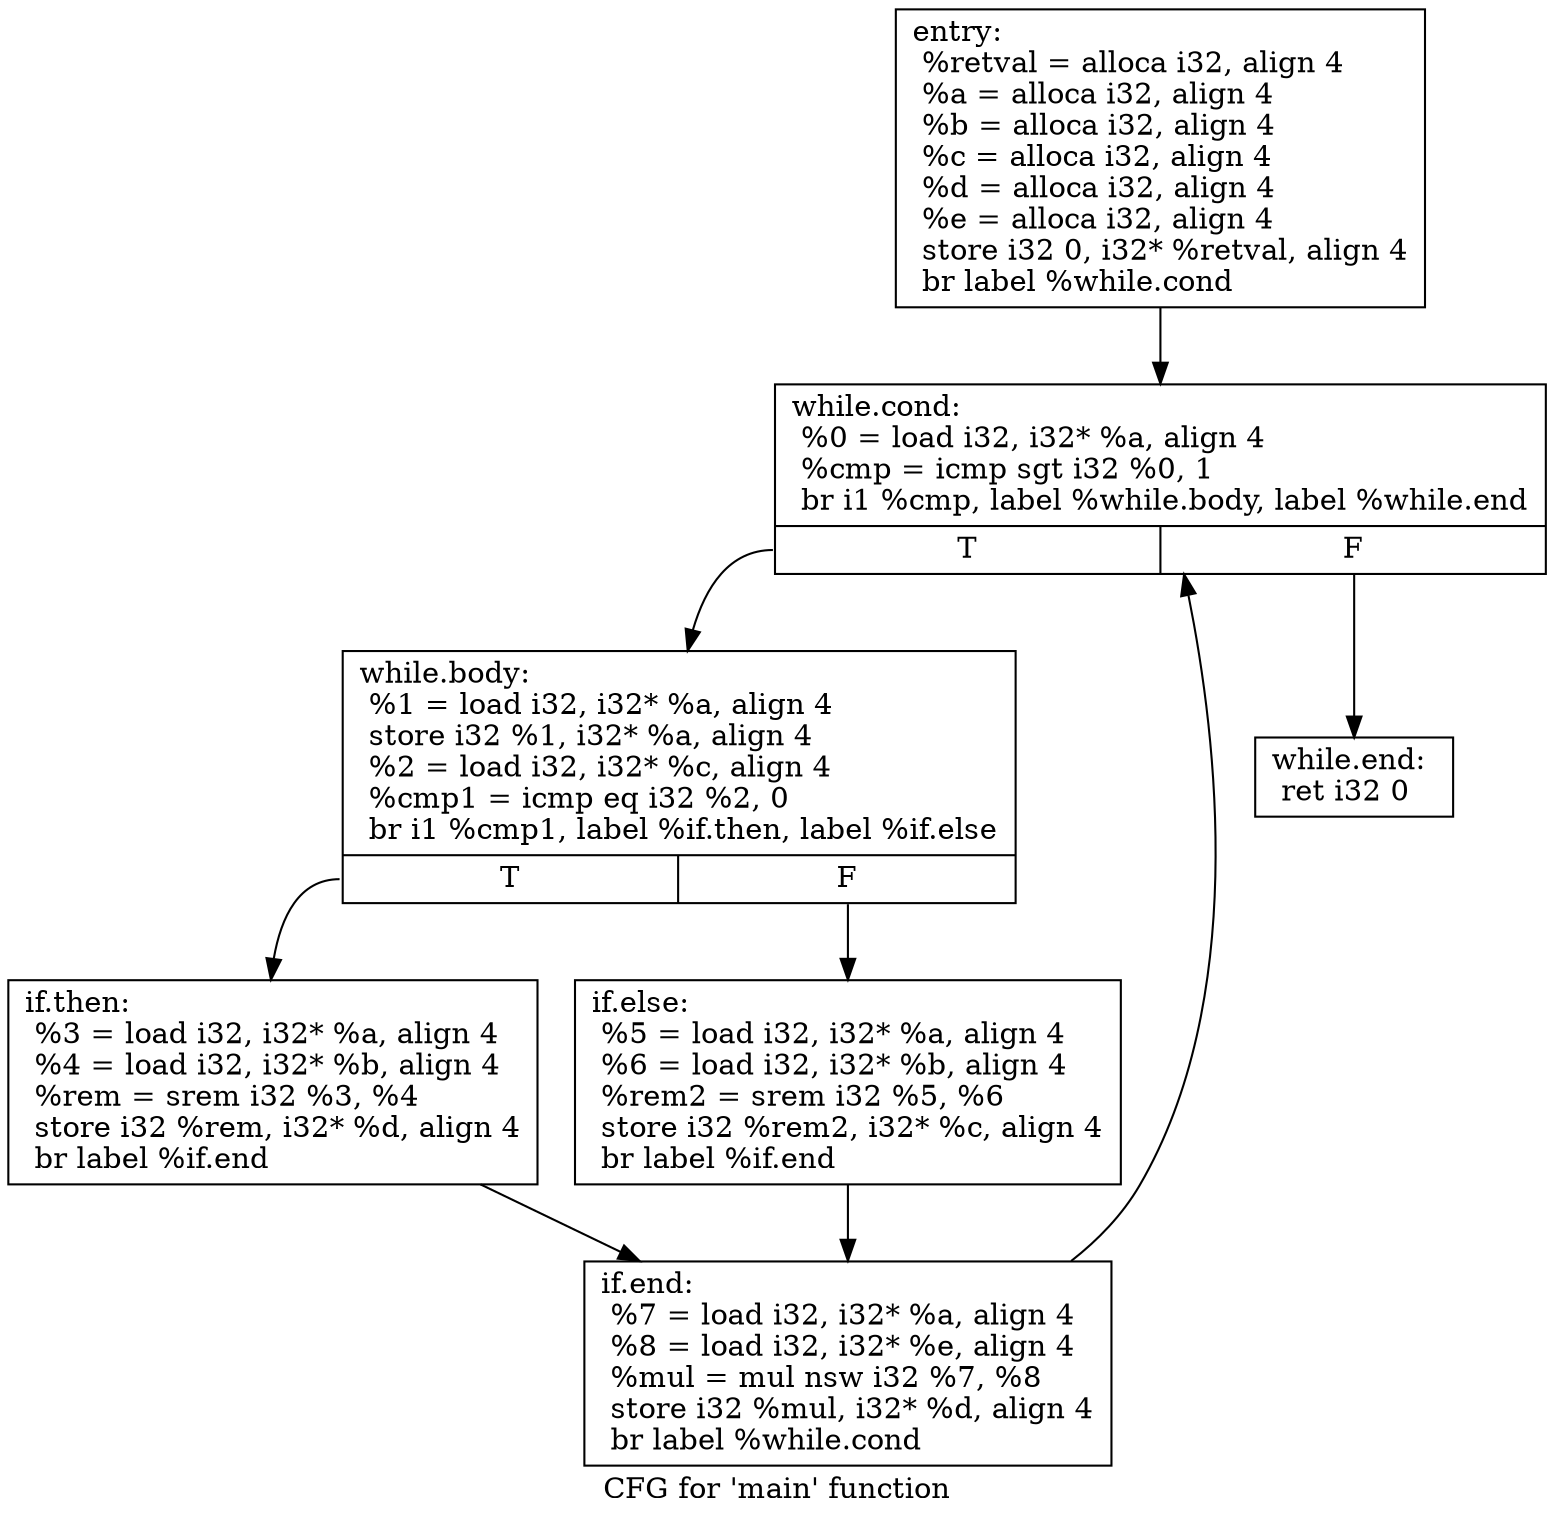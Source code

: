 digraph "CFG for 'main' function" {
	label="CFG for 'main' function";

	Node0x561af7a0dbd0 [shape=record,label="{entry:\l  %retval = alloca i32, align 4\l  %a = alloca i32, align 4\l  %b = alloca i32, align 4\l  %c = alloca i32, align 4\l  %d = alloca i32, align 4\l  %e = alloca i32, align 4\l  store i32 0, i32* %retval, align 4\l  br label %while.cond\l}"];
	Node0x561af7a0dbd0 -> Node0x561af7a0e6f0;
	Node0x561af7a0e6f0 [shape=record,label="{while.cond:                                       \l  %0 = load i32, i32* %a, align 4\l  %cmp = icmp sgt i32 %0, 1\l  br i1 %cmp, label %while.body, label %while.end\l|{<s0>T|<s1>F}}"];
	Node0x561af7a0e6f0:s0 -> Node0x561af7a0e8e0;
	Node0x561af7a0e6f0:s1 -> Node0x561af7a0e9c0;
	Node0x561af7a0e8e0 [shape=record,label="{while.body:                                       \l  %1 = load i32, i32* %a, align 4\l  store i32 %1, i32* %a, align 4\l  %2 = load i32, i32* %c, align 4\l  %cmp1 = icmp eq i32 %2, 0\l  br i1 %cmp1, label %if.then, label %if.else\l|{<s0>T|<s1>F}}"];
	Node0x561af7a0e8e0:s0 -> Node0x561af7a0ec40;
	Node0x561af7a0e8e0:s1 -> Node0x561af7a0ee90;
	Node0x561af7a0ec40 [shape=record,label="{if.then:                                          \l  %3 = load i32, i32* %a, align 4\l  %4 = load i32, i32* %b, align 4\l  %rem = srem i32 %3, %4\l  store i32 %rem, i32* %d, align 4\l  br label %if.end\l}"];
	Node0x561af7a0ec40 -> Node0x561af7a0f120;
	Node0x561af7a0ee90 [shape=record,label="{if.else:                                          \l  %5 = load i32, i32* %a, align 4\l  %6 = load i32, i32* %b, align 4\l  %rem2 = srem i32 %5, %6\l  store i32 %rem2, i32* %c, align 4\l  br label %if.end\l}"];
	Node0x561af7a0ee90 -> Node0x561af7a0f120;
	Node0x561af7a0f120 [shape=record,label="{if.end:                                           \l  %7 = load i32, i32* %a, align 4\l  %8 = load i32, i32* %e, align 4\l  %mul = mul nsw i32 %7, %8\l  store i32 %mul, i32* %d, align 4\l  br label %while.cond\l}"];
	Node0x561af7a0f120 -> Node0x561af7a0e6f0;
	Node0x561af7a0e9c0 [shape=record,label="{while.end:                                        \l  ret i32 0\l}"];
}
